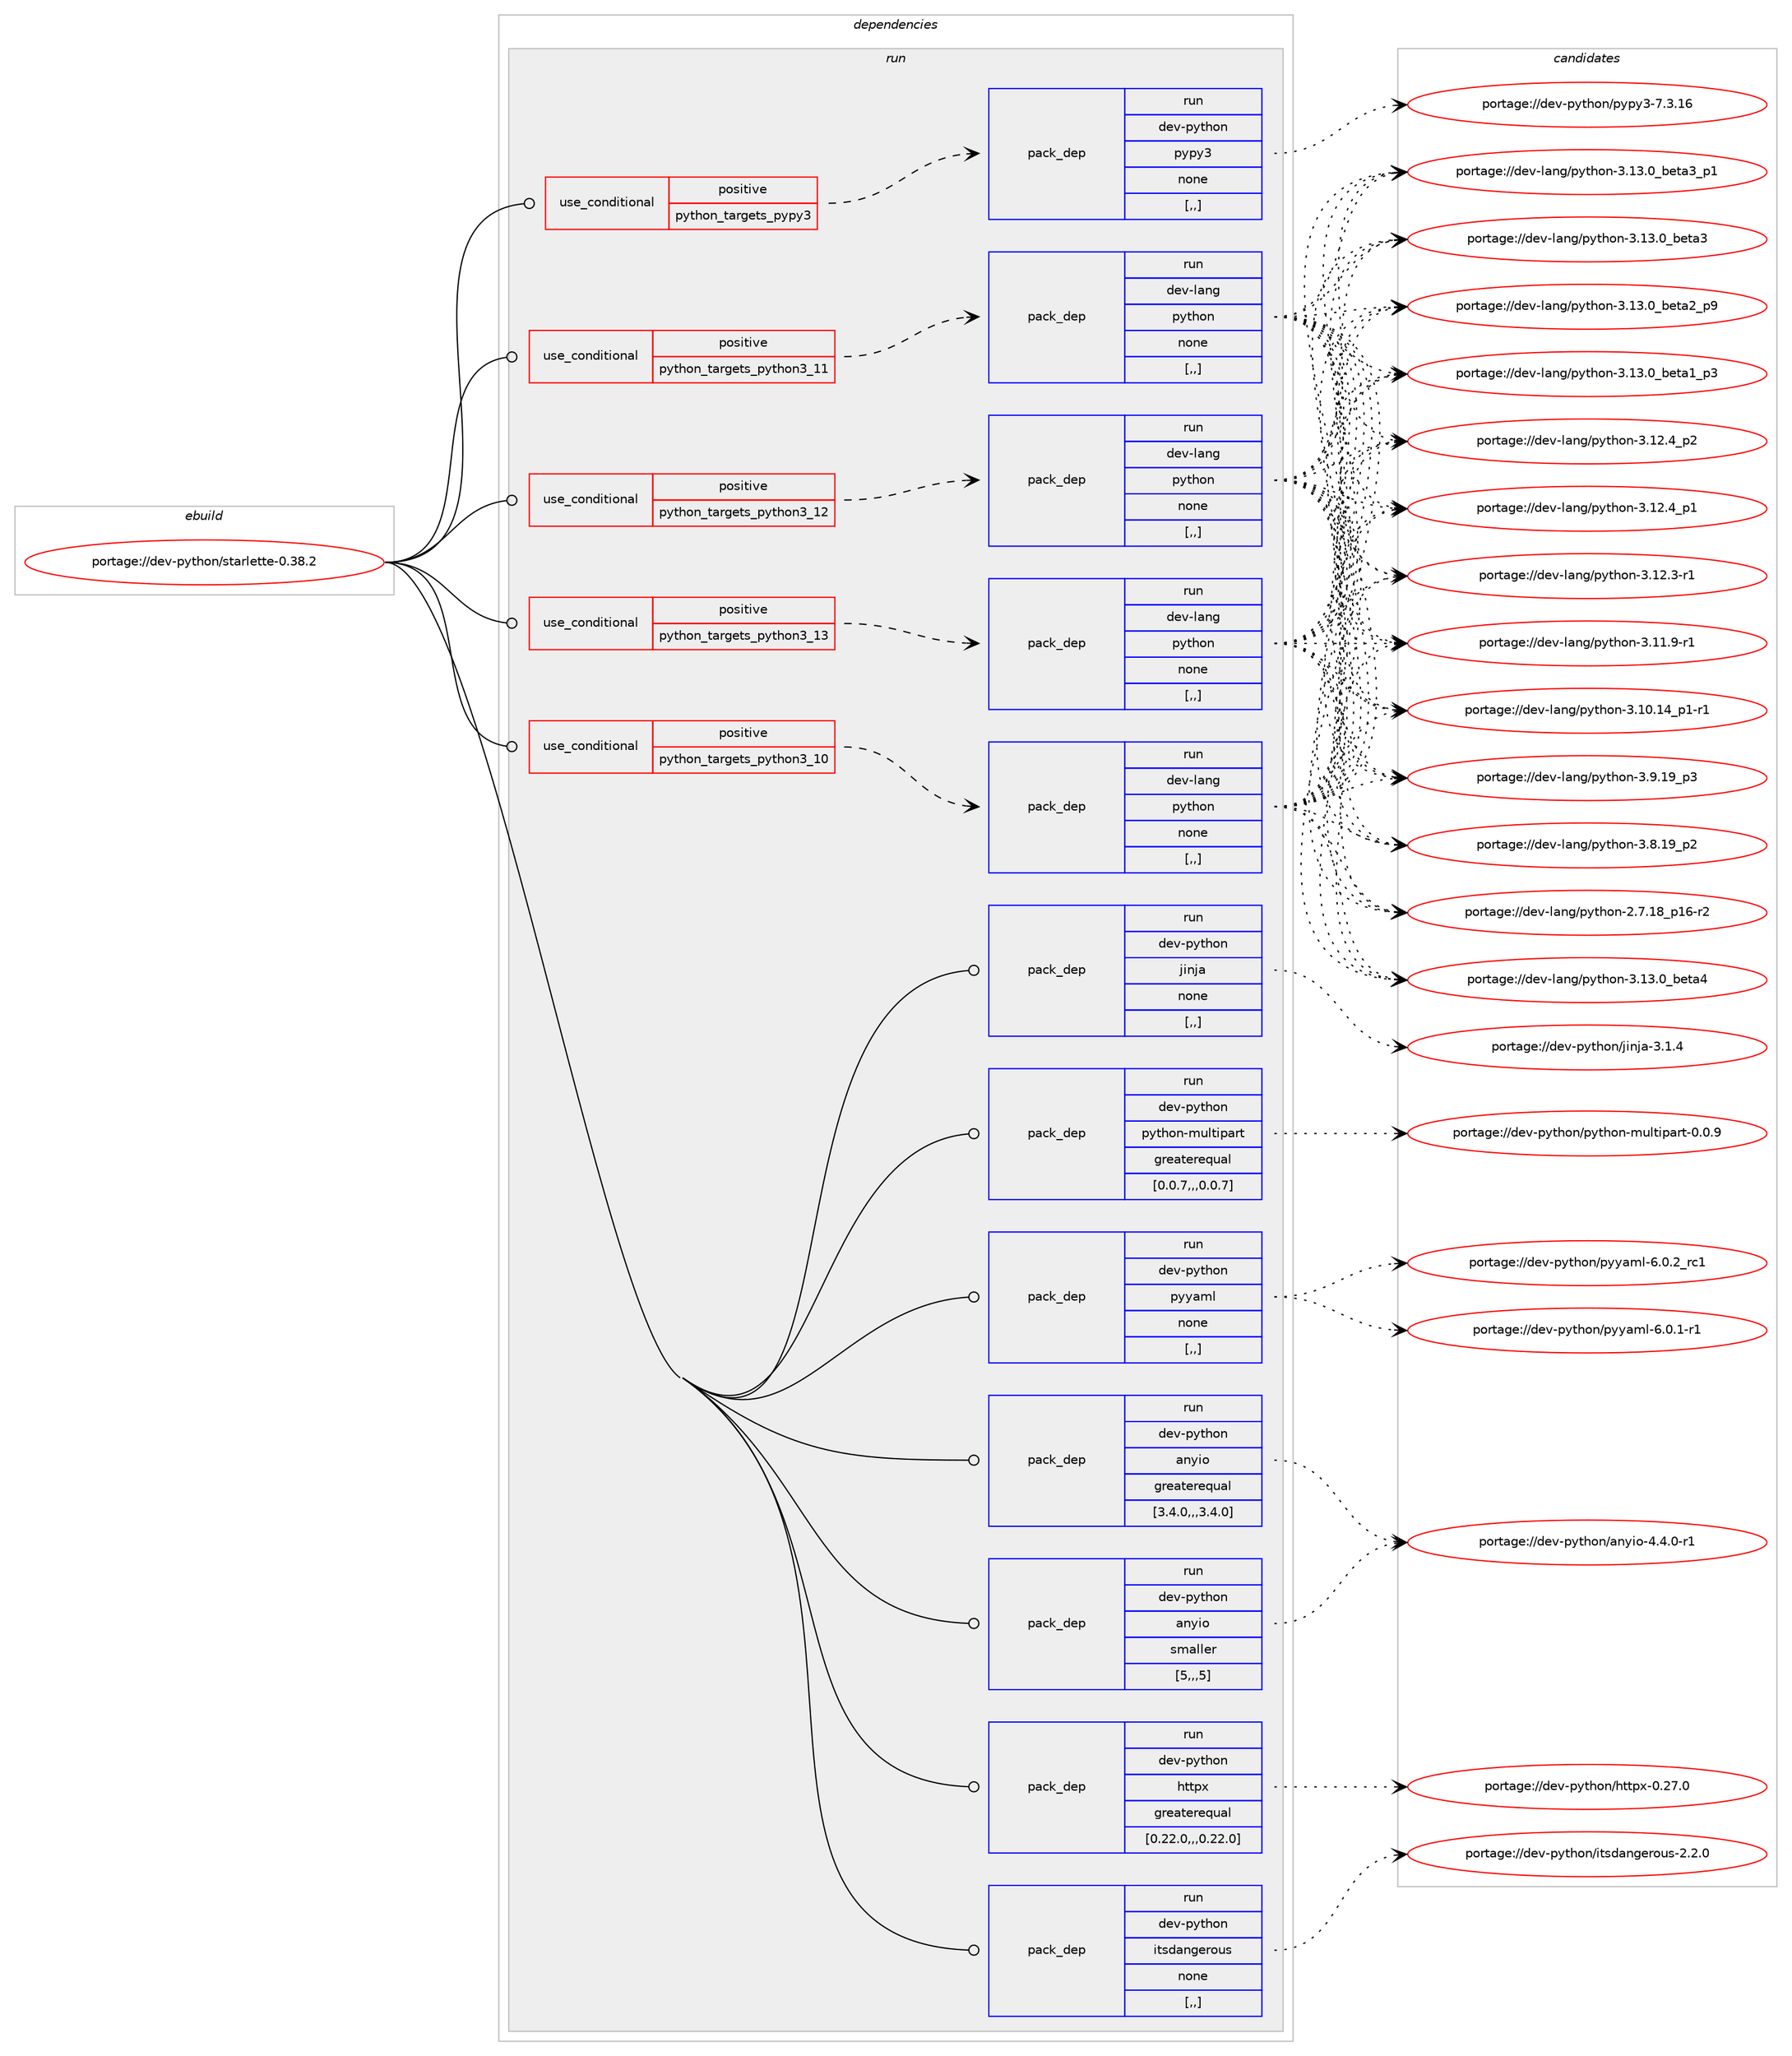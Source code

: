 digraph prolog {

# *************
# Graph options
# *************

newrank=true;
concentrate=true;
compound=true;
graph [rankdir=LR,fontname=Helvetica,fontsize=10,ranksep=1.5];#, ranksep=2.5, nodesep=0.2];
edge  [arrowhead=vee];
node  [fontname=Helvetica,fontsize=10];

# **********
# The ebuild
# **********

subgraph cluster_leftcol {
color=gray;
label=<<i>ebuild</i>>;
id [label="portage://dev-python/starlette-0.38.2", color=red, width=4, href="../dev-python/starlette-0.38.2.svg"];
}

# ****************
# The dependencies
# ****************

subgraph cluster_midcol {
color=gray;
label=<<i>dependencies</i>>;
subgraph cluster_compile {
fillcolor="#eeeeee";
style=filled;
label=<<i>compile</i>>;
}
subgraph cluster_compileandrun {
fillcolor="#eeeeee";
style=filled;
label=<<i>compile and run</i>>;
}
subgraph cluster_run {
fillcolor="#eeeeee";
style=filled;
label=<<i>run</i>>;
subgraph cond40192 {
dependency165034 [label=<<TABLE BORDER="0" CELLBORDER="1" CELLSPACING="0" CELLPADDING="4"><TR><TD ROWSPAN="3" CELLPADDING="10">use_conditional</TD></TR><TR><TD>positive</TD></TR><TR><TD>python_targets_pypy3</TD></TR></TABLE>>, shape=none, color=red];
subgraph pack123570 {
dependency165035 [label=<<TABLE BORDER="0" CELLBORDER="1" CELLSPACING="0" CELLPADDING="4" WIDTH="220"><TR><TD ROWSPAN="6" CELLPADDING="30">pack_dep</TD></TR><TR><TD WIDTH="110">run</TD></TR><TR><TD>dev-python</TD></TR><TR><TD>pypy3</TD></TR><TR><TD>none</TD></TR><TR><TD>[,,]</TD></TR></TABLE>>, shape=none, color=blue];
}
dependency165034:e -> dependency165035:w [weight=20,style="dashed",arrowhead="vee"];
}
id:e -> dependency165034:w [weight=20,style="solid",arrowhead="odot"];
subgraph cond40193 {
dependency165036 [label=<<TABLE BORDER="0" CELLBORDER="1" CELLSPACING="0" CELLPADDING="4"><TR><TD ROWSPAN="3" CELLPADDING="10">use_conditional</TD></TR><TR><TD>positive</TD></TR><TR><TD>python_targets_python3_10</TD></TR></TABLE>>, shape=none, color=red];
subgraph pack123571 {
dependency165037 [label=<<TABLE BORDER="0" CELLBORDER="1" CELLSPACING="0" CELLPADDING="4" WIDTH="220"><TR><TD ROWSPAN="6" CELLPADDING="30">pack_dep</TD></TR><TR><TD WIDTH="110">run</TD></TR><TR><TD>dev-lang</TD></TR><TR><TD>python</TD></TR><TR><TD>none</TD></TR><TR><TD>[,,]</TD></TR></TABLE>>, shape=none, color=blue];
}
dependency165036:e -> dependency165037:w [weight=20,style="dashed",arrowhead="vee"];
}
id:e -> dependency165036:w [weight=20,style="solid",arrowhead="odot"];
subgraph cond40194 {
dependency165038 [label=<<TABLE BORDER="0" CELLBORDER="1" CELLSPACING="0" CELLPADDING="4"><TR><TD ROWSPAN="3" CELLPADDING="10">use_conditional</TD></TR><TR><TD>positive</TD></TR><TR><TD>python_targets_python3_11</TD></TR></TABLE>>, shape=none, color=red];
subgraph pack123572 {
dependency165039 [label=<<TABLE BORDER="0" CELLBORDER="1" CELLSPACING="0" CELLPADDING="4" WIDTH="220"><TR><TD ROWSPAN="6" CELLPADDING="30">pack_dep</TD></TR><TR><TD WIDTH="110">run</TD></TR><TR><TD>dev-lang</TD></TR><TR><TD>python</TD></TR><TR><TD>none</TD></TR><TR><TD>[,,]</TD></TR></TABLE>>, shape=none, color=blue];
}
dependency165038:e -> dependency165039:w [weight=20,style="dashed",arrowhead="vee"];
}
id:e -> dependency165038:w [weight=20,style="solid",arrowhead="odot"];
subgraph cond40195 {
dependency165040 [label=<<TABLE BORDER="0" CELLBORDER="1" CELLSPACING="0" CELLPADDING="4"><TR><TD ROWSPAN="3" CELLPADDING="10">use_conditional</TD></TR><TR><TD>positive</TD></TR><TR><TD>python_targets_python3_12</TD></TR></TABLE>>, shape=none, color=red];
subgraph pack123573 {
dependency165041 [label=<<TABLE BORDER="0" CELLBORDER="1" CELLSPACING="0" CELLPADDING="4" WIDTH="220"><TR><TD ROWSPAN="6" CELLPADDING="30">pack_dep</TD></TR><TR><TD WIDTH="110">run</TD></TR><TR><TD>dev-lang</TD></TR><TR><TD>python</TD></TR><TR><TD>none</TD></TR><TR><TD>[,,]</TD></TR></TABLE>>, shape=none, color=blue];
}
dependency165040:e -> dependency165041:w [weight=20,style="dashed",arrowhead="vee"];
}
id:e -> dependency165040:w [weight=20,style="solid",arrowhead="odot"];
subgraph cond40196 {
dependency165042 [label=<<TABLE BORDER="0" CELLBORDER="1" CELLSPACING="0" CELLPADDING="4"><TR><TD ROWSPAN="3" CELLPADDING="10">use_conditional</TD></TR><TR><TD>positive</TD></TR><TR><TD>python_targets_python3_13</TD></TR></TABLE>>, shape=none, color=red];
subgraph pack123574 {
dependency165043 [label=<<TABLE BORDER="0" CELLBORDER="1" CELLSPACING="0" CELLPADDING="4" WIDTH="220"><TR><TD ROWSPAN="6" CELLPADDING="30">pack_dep</TD></TR><TR><TD WIDTH="110">run</TD></TR><TR><TD>dev-lang</TD></TR><TR><TD>python</TD></TR><TR><TD>none</TD></TR><TR><TD>[,,]</TD></TR></TABLE>>, shape=none, color=blue];
}
dependency165042:e -> dependency165043:w [weight=20,style="dashed",arrowhead="vee"];
}
id:e -> dependency165042:w [weight=20,style="solid",arrowhead="odot"];
subgraph pack123575 {
dependency165044 [label=<<TABLE BORDER="0" CELLBORDER="1" CELLSPACING="0" CELLPADDING="4" WIDTH="220"><TR><TD ROWSPAN="6" CELLPADDING="30">pack_dep</TD></TR><TR><TD WIDTH="110">run</TD></TR><TR><TD>dev-python</TD></TR><TR><TD>anyio</TD></TR><TR><TD>greaterequal</TD></TR><TR><TD>[3.4.0,,,3.4.0]</TD></TR></TABLE>>, shape=none, color=blue];
}
id:e -> dependency165044:w [weight=20,style="solid",arrowhead="odot"];
subgraph pack123576 {
dependency165045 [label=<<TABLE BORDER="0" CELLBORDER="1" CELLSPACING="0" CELLPADDING="4" WIDTH="220"><TR><TD ROWSPAN="6" CELLPADDING="30">pack_dep</TD></TR><TR><TD WIDTH="110">run</TD></TR><TR><TD>dev-python</TD></TR><TR><TD>anyio</TD></TR><TR><TD>smaller</TD></TR><TR><TD>[5,,,5]</TD></TR></TABLE>>, shape=none, color=blue];
}
id:e -> dependency165045:w [weight=20,style="solid",arrowhead="odot"];
subgraph pack123577 {
dependency165046 [label=<<TABLE BORDER="0" CELLBORDER="1" CELLSPACING="0" CELLPADDING="4" WIDTH="220"><TR><TD ROWSPAN="6" CELLPADDING="30">pack_dep</TD></TR><TR><TD WIDTH="110">run</TD></TR><TR><TD>dev-python</TD></TR><TR><TD>httpx</TD></TR><TR><TD>greaterequal</TD></TR><TR><TD>[0.22.0,,,0.22.0]</TD></TR></TABLE>>, shape=none, color=blue];
}
id:e -> dependency165046:w [weight=20,style="solid",arrowhead="odot"];
subgraph pack123578 {
dependency165047 [label=<<TABLE BORDER="0" CELLBORDER="1" CELLSPACING="0" CELLPADDING="4" WIDTH="220"><TR><TD ROWSPAN="6" CELLPADDING="30">pack_dep</TD></TR><TR><TD WIDTH="110">run</TD></TR><TR><TD>dev-python</TD></TR><TR><TD>itsdangerous</TD></TR><TR><TD>none</TD></TR><TR><TD>[,,]</TD></TR></TABLE>>, shape=none, color=blue];
}
id:e -> dependency165047:w [weight=20,style="solid",arrowhead="odot"];
subgraph pack123579 {
dependency165048 [label=<<TABLE BORDER="0" CELLBORDER="1" CELLSPACING="0" CELLPADDING="4" WIDTH="220"><TR><TD ROWSPAN="6" CELLPADDING="30">pack_dep</TD></TR><TR><TD WIDTH="110">run</TD></TR><TR><TD>dev-python</TD></TR><TR><TD>jinja</TD></TR><TR><TD>none</TD></TR><TR><TD>[,,]</TD></TR></TABLE>>, shape=none, color=blue];
}
id:e -> dependency165048:w [weight=20,style="solid",arrowhead="odot"];
subgraph pack123580 {
dependency165049 [label=<<TABLE BORDER="0" CELLBORDER="1" CELLSPACING="0" CELLPADDING="4" WIDTH="220"><TR><TD ROWSPAN="6" CELLPADDING="30">pack_dep</TD></TR><TR><TD WIDTH="110">run</TD></TR><TR><TD>dev-python</TD></TR><TR><TD>python-multipart</TD></TR><TR><TD>greaterequal</TD></TR><TR><TD>[0.0.7,,,0.0.7]</TD></TR></TABLE>>, shape=none, color=blue];
}
id:e -> dependency165049:w [weight=20,style="solid",arrowhead="odot"];
subgraph pack123581 {
dependency165050 [label=<<TABLE BORDER="0" CELLBORDER="1" CELLSPACING="0" CELLPADDING="4" WIDTH="220"><TR><TD ROWSPAN="6" CELLPADDING="30">pack_dep</TD></TR><TR><TD WIDTH="110">run</TD></TR><TR><TD>dev-python</TD></TR><TR><TD>pyyaml</TD></TR><TR><TD>none</TD></TR><TR><TD>[,,]</TD></TR></TABLE>>, shape=none, color=blue];
}
id:e -> dependency165050:w [weight=20,style="solid",arrowhead="odot"];
}
}

# **************
# The candidates
# **************

subgraph cluster_choices {
rank=same;
color=gray;
label=<<i>candidates</i>>;

subgraph choice123570 {
color=black;
nodesep=1;
choice10010111845112121116104111110471121211121215145554651464954 [label="portage://dev-python/pypy3-7.3.16", color=red, width=4,href="../dev-python/pypy3-7.3.16.svg"];
dependency165035:e -> choice10010111845112121116104111110471121211121215145554651464954:w [style=dotted,weight="100"];
}
subgraph choice123571 {
color=black;
nodesep=1;
choice1001011184510897110103471121211161041111104551464951464895981011169752 [label="portage://dev-lang/python-3.13.0_beta4", color=red, width=4,href="../dev-lang/python-3.13.0_beta4.svg"];
choice10010111845108971101034711212111610411111045514649514648959810111697519511249 [label="portage://dev-lang/python-3.13.0_beta3_p1", color=red, width=4,href="../dev-lang/python-3.13.0_beta3_p1.svg"];
choice1001011184510897110103471121211161041111104551464951464895981011169751 [label="portage://dev-lang/python-3.13.0_beta3", color=red, width=4,href="../dev-lang/python-3.13.0_beta3.svg"];
choice10010111845108971101034711212111610411111045514649514648959810111697509511257 [label="portage://dev-lang/python-3.13.0_beta2_p9", color=red, width=4,href="../dev-lang/python-3.13.0_beta2_p9.svg"];
choice10010111845108971101034711212111610411111045514649514648959810111697499511251 [label="portage://dev-lang/python-3.13.0_beta1_p3", color=red, width=4,href="../dev-lang/python-3.13.0_beta1_p3.svg"];
choice100101118451089711010347112121116104111110455146495046529511250 [label="portage://dev-lang/python-3.12.4_p2", color=red, width=4,href="../dev-lang/python-3.12.4_p2.svg"];
choice100101118451089711010347112121116104111110455146495046529511249 [label="portage://dev-lang/python-3.12.4_p1", color=red, width=4,href="../dev-lang/python-3.12.4_p1.svg"];
choice100101118451089711010347112121116104111110455146495046514511449 [label="portage://dev-lang/python-3.12.3-r1", color=red, width=4,href="../dev-lang/python-3.12.3-r1.svg"];
choice100101118451089711010347112121116104111110455146494946574511449 [label="portage://dev-lang/python-3.11.9-r1", color=red, width=4,href="../dev-lang/python-3.11.9-r1.svg"];
choice100101118451089711010347112121116104111110455146494846495295112494511449 [label="portage://dev-lang/python-3.10.14_p1-r1", color=red, width=4,href="../dev-lang/python-3.10.14_p1-r1.svg"];
choice100101118451089711010347112121116104111110455146574649579511251 [label="portage://dev-lang/python-3.9.19_p3", color=red, width=4,href="../dev-lang/python-3.9.19_p3.svg"];
choice100101118451089711010347112121116104111110455146564649579511250 [label="portage://dev-lang/python-3.8.19_p2", color=red, width=4,href="../dev-lang/python-3.8.19_p2.svg"];
choice100101118451089711010347112121116104111110455046554649569511249544511450 [label="portage://dev-lang/python-2.7.18_p16-r2", color=red, width=4,href="../dev-lang/python-2.7.18_p16-r2.svg"];
dependency165037:e -> choice1001011184510897110103471121211161041111104551464951464895981011169752:w [style=dotted,weight="100"];
dependency165037:e -> choice10010111845108971101034711212111610411111045514649514648959810111697519511249:w [style=dotted,weight="100"];
dependency165037:e -> choice1001011184510897110103471121211161041111104551464951464895981011169751:w [style=dotted,weight="100"];
dependency165037:e -> choice10010111845108971101034711212111610411111045514649514648959810111697509511257:w [style=dotted,weight="100"];
dependency165037:e -> choice10010111845108971101034711212111610411111045514649514648959810111697499511251:w [style=dotted,weight="100"];
dependency165037:e -> choice100101118451089711010347112121116104111110455146495046529511250:w [style=dotted,weight="100"];
dependency165037:e -> choice100101118451089711010347112121116104111110455146495046529511249:w [style=dotted,weight="100"];
dependency165037:e -> choice100101118451089711010347112121116104111110455146495046514511449:w [style=dotted,weight="100"];
dependency165037:e -> choice100101118451089711010347112121116104111110455146494946574511449:w [style=dotted,weight="100"];
dependency165037:e -> choice100101118451089711010347112121116104111110455146494846495295112494511449:w [style=dotted,weight="100"];
dependency165037:e -> choice100101118451089711010347112121116104111110455146574649579511251:w [style=dotted,weight="100"];
dependency165037:e -> choice100101118451089711010347112121116104111110455146564649579511250:w [style=dotted,weight="100"];
dependency165037:e -> choice100101118451089711010347112121116104111110455046554649569511249544511450:w [style=dotted,weight="100"];
}
subgraph choice123572 {
color=black;
nodesep=1;
choice1001011184510897110103471121211161041111104551464951464895981011169752 [label="portage://dev-lang/python-3.13.0_beta4", color=red, width=4,href="../dev-lang/python-3.13.0_beta4.svg"];
choice10010111845108971101034711212111610411111045514649514648959810111697519511249 [label="portage://dev-lang/python-3.13.0_beta3_p1", color=red, width=4,href="../dev-lang/python-3.13.0_beta3_p1.svg"];
choice1001011184510897110103471121211161041111104551464951464895981011169751 [label="portage://dev-lang/python-3.13.0_beta3", color=red, width=4,href="../dev-lang/python-3.13.0_beta3.svg"];
choice10010111845108971101034711212111610411111045514649514648959810111697509511257 [label="portage://dev-lang/python-3.13.0_beta2_p9", color=red, width=4,href="../dev-lang/python-3.13.0_beta2_p9.svg"];
choice10010111845108971101034711212111610411111045514649514648959810111697499511251 [label="portage://dev-lang/python-3.13.0_beta1_p3", color=red, width=4,href="../dev-lang/python-3.13.0_beta1_p3.svg"];
choice100101118451089711010347112121116104111110455146495046529511250 [label="portage://dev-lang/python-3.12.4_p2", color=red, width=4,href="../dev-lang/python-3.12.4_p2.svg"];
choice100101118451089711010347112121116104111110455146495046529511249 [label="portage://dev-lang/python-3.12.4_p1", color=red, width=4,href="../dev-lang/python-3.12.4_p1.svg"];
choice100101118451089711010347112121116104111110455146495046514511449 [label="portage://dev-lang/python-3.12.3-r1", color=red, width=4,href="../dev-lang/python-3.12.3-r1.svg"];
choice100101118451089711010347112121116104111110455146494946574511449 [label="portage://dev-lang/python-3.11.9-r1", color=red, width=4,href="../dev-lang/python-3.11.9-r1.svg"];
choice100101118451089711010347112121116104111110455146494846495295112494511449 [label="portage://dev-lang/python-3.10.14_p1-r1", color=red, width=4,href="../dev-lang/python-3.10.14_p1-r1.svg"];
choice100101118451089711010347112121116104111110455146574649579511251 [label="portage://dev-lang/python-3.9.19_p3", color=red, width=4,href="../dev-lang/python-3.9.19_p3.svg"];
choice100101118451089711010347112121116104111110455146564649579511250 [label="portage://dev-lang/python-3.8.19_p2", color=red, width=4,href="../dev-lang/python-3.8.19_p2.svg"];
choice100101118451089711010347112121116104111110455046554649569511249544511450 [label="portage://dev-lang/python-2.7.18_p16-r2", color=red, width=4,href="../dev-lang/python-2.7.18_p16-r2.svg"];
dependency165039:e -> choice1001011184510897110103471121211161041111104551464951464895981011169752:w [style=dotted,weight="100"];
dependency165039:e -> choice10010111845108971101034711212111610411111045514649514648959810111697519511249:w [style=dotted,weight="100"];
dependency165039:e -> choice1001011184510897110103471121211161041111104551464951464895981011169751:w [style=dotted,weight="100"];
dependency165039:e -> choice10010111845108971101034711212111610411111045514649514648959810111697509511257:w [style=dotted,weight="100"];
dependency165039:e -> choice10010111845108971101034711212111610411111045514649514648959810111697499511251:w [style=dotted,weight="100"];
dependency165039:e -> choice100101118451089711010347112121116104111110455146495046529511250:w [style=dotted,weight="100"];
dependency165039:e -> choice100101118451089711010347112121116104111110455146495046529511249:w [style=dotted,weight="100"];
dependency165039:e -> choice100101118451089711010347112121116104111110455146495046514511449:w [style=dotted,weight="100"];
dependency165039:e -> choice100101118451089711010347112121116104111110455146494946574511449:w [style=dotted,weight="100"];
dependency165039:e -> choice100101118451089711010347112121116104111110455146494846495295112494511449:w [style=dotted,weight="100"];
dependency165039:e -> choice100101118451089711010347112121116104111110455146574649579511251:w [style=dotted,weight="100"];
dependency165039:e -> choice100101118451089711010347112121116104111110455146564649579511250:w [style=dotted,weight="100"];
dependency165039:e -> choice100101118451089711010347112121116104111110455046554649569511249544511450:w [style=dotted,weight="100"];
}
subgraph choice123573 {
color=black;
nodesep=1;
choice1001011184510897110103471121211161041111104551464951464895981011169752 [label="portage://dev-lang/python-3.13.0_beta4", color=red, width=4,href="../dev-lang/python-3.13.0_beta4.svg"];
choice10010111845108971101034711212111610411111045514649514648959810111697519511249 [label="portage://dev-lang/python-3.13.0_beta3_p1", color=red, width=4,href="../dev-lang/python-3.13.0_beta3_p1.svg"];
choice1001011184510897110103471121211161041111104551464951464895981011169751 [label="portage://dev-lang/python-3.13.0_beta3", color=red, width=4,href="../dev-lang/python-3.13.0_beta3.svg"];
choice10010111845108971101034711212111610411111045514649514648959810111697509511257 [label="portage://dev-lang/python-3.13.0_beta2_p9", color=red, width=4,href="../dev-lang/python-3.13.0_beta2_p9.svg"];
choice10010111845108971101034711212111610411111045514649514648959810111697499511251 [label="portage://dev-lang/python-3.13.0_beta1_p3", color=red, width=4,href="../dev-lang/python-3.13.0_beta1_p3.svg"];
choice100101118451089711010347112121116104111110455146495046529511250 [label="portage://dev-lang/python-3.12.4_p2", color=red, width=4,href="../dev-lang/python-3.12.4_p2.svg"];
choice100101118451089711010347112121116104111110455146495046529511249 [label="portage://dev-lang/python-3.12.4_p1", color=red, width=4,href="../dev-lang/python-3.12.4_p1.svg"];
choice100101118451089711010347112121116104111110455146495046514511449 [label="portage://dev-lang/python-3.12.3-r1", color=red, width=4,href="../dev-lang/python-3.12.3-r1.svg"];
choice100101118451089711010347112121116104111110455146494946574511449 [label="portage://dev-lang/python-3.11.9-r1", color=red, width=4,href="../dev-lang/python-3.11.9-r1.svg"];
choice100101118451089711010347112121116104111110455146494846495295112494511449 [label="portage://dev-lang/python-3.10.14_p1-r1", color=red, width=4,href="../dev-lang/python-3.10.14_p1-r1.svg"];
choice100101118451089711010347112121116104111110455146574649579511251 [label="portage://dev-lang/python-3.9.19_p3", color=red, width=4,href="../dev-lang/python-3.9.19_p3.svg"];
choice100101118451089711010347112121116104111110455146564649579511250 [label="portage://dev-lang/python-3.8.19_p2", color=red, width=4,href="../dev-lang/python-3.8.19_p2.svg"];
choice100101118451089711010347112121116104111110455046554649569511249544511450 [label="portage://dev-lang/python-2.7.18_p16-r2", color=red, width=4,href="../dev-lang/python-2.7.18_p16-r2.svg"];
dependency165041:e -> choice1001011184510897110103471121211161041111104551464951464895981011169752:w [style=dotted,weight="100"];
dependency165041:e -> choice10010111845108971101034711212111610411111045514649514648959810111697519511249:w [style=dotted,weight="100"];
dependency165041:e -> choice1001011184510897110103471121211161041111104551464951464895981011169751:w [style=dotted,weight="100"];
dependency165041:e -> choice10010111845108971101034711212111610411111045514649514648959810111697509511257:w [style=dotted,weight="100"];
dependency165041:e -> choice10010111845108971101034711212111610411111045514649514648959810111697499511251:w [style=dotted,weight="100"];
dependency165041:e -> choice100101118451089711010347112121116104111110455146495046529511250:w [style=dotted,weight="100"];
dependency165041:e -> choice100101118451089711010347112121116104111110455146495046529511249:w [style=dotted,weight="100"];
dependency165041:e -> choice100101118451089711010347112121116104111110455146495046514511449:w [style=dotted,weight="100"];
dependency165041:e -> choice100101118451089711010347112121116104111110455146494946574511449:w [style=dotted,weight="100"];
dependency165041:e -> choice100101118451089711010347112121116104111110455146494846495295112494511449:w [style=dotted,weight="100"];
dependency165041:e -> choice100101118451089711010347112121116104111110455146574649579511251:w [style=dotted,weight="100"];
dependency165041:e -> choice100101118451089711010347112121116104111110455146564649579511250:w [style=dotted,weight="100"];
dependency165041:e -> choice100101118451089711010347112121116104111110455046554649569511249544511450:w [style=dotted,weight="100"];
}
subgraph choice123574 {
color=black;
nodesep=1;
choice1001011184510897110103471121211161041111104551464951464895981011169752 [label="portage://dev-lang/python-3.13.0_beta4", color=red, width=4,href="../dev-lang/python-3.13.0_beta4.svg"];
choice10010111845108971101034711212111610411111045514649514648959810111697519511249 [label="portage://dev-lang/python-3.13.0_beta3_p1", color=red, width=4,href="../dev-lang/python-3.13.0_beta3_p1.svg"];
choice1001011184510897110103471121211161041111104551464951464895981011169751 [label="portage://dev-lang/python-3.13.0_beta3", color=red, width=4,href="../dev-lang/python-3.13.0_beta3.svg"];
choice10010111845108971101034711212111610411111045514649514648959810111697509511257 [label="portage://dev-lang/python-3.13.0_beta2_p9", color=red, width=4,href="../dev-lang/python-3.13.0_beta2_p9.svg"];
choice10010111845108971101034711212111610411111045514649514648959810111697499511251 [label="portage://dev-lang/python-3.13.0_beta1_p3", color=red, width=4,href="../dev-lang/python-3.13.0_beta1_p3.svg"];
choice100101118451089711010347112121116104111110455146495046529511250 [label="portage://dev-lang/python-3.12.4_p2", color=red, width=4,href="../dev-lang/python-3.12.4_p2.svg"];
choice100101118451089711010347112121116104111110455146495046529511249 [label="portage://dev-lang/python-3.12.4_p1", color=red, width=4,href="../dev-lang/python-3.12.4_p1.svg"];
choice100101118451089711010347112121116104111110455146495046514511449 [label="portage://dev-lang/python-3.12.3-r1", color=red, width=4,href="../dev-lang/python-3.12.3-r1.svg"];
choice100101118451089711010347112121116104111110455146494946574511449 [label="portage://dev-lang/python-3.11.9-r1", color=red, width=4,href="../dev-lang/python-3.11.9-r1.svg"];
choice100101118451089711010347112121116104111110455146494846495295112494511449 [label="portage://dev-lang/python-3.10.14_p1-r1", color=red, width=4,href="../dev-lang/python-3.10.14_p1-r1.svg"];
choice100101118451089711010347112121116104111110455146574649579511251 [label="portage://dev-lang/python-3.9.19_p3", color=red, width=4,href="../dev-lang/python-3.9.19_p3.svg"];
choice100101118451089711010347112121116104111110455146564649579511250 [label="portage://dev-lang/python-3.8.19_p2", color=red, width=4,href="../dev-lang/python-3.8.19_p2.svg"];
choice100101118451089711010347112121116104111110455046554649569511249544511450 [label="portage://dev-lang/python-2.7.18_p16-r2", color=red, width=4,href="../dev-lang/python-2.7.18_p16-r2.svg"];
dependency165043:e -> choice1001011184510897110103471121211161041111104551464951464895981011169752:w [style=dotted,weight="100"];
dependency165043:e -> choice10010111845108971101034711212111610411111045514649514648959810111697519511249:w [style=dotted,weight="100"];
dependency165043:e -> choice1001011184510897110103471121211161041111104551464951464895981011169751:w [style=dotted,weight="100"];
dependency165043:e -> choice10010111845108971101034711212111610411111045514649514648959810111697509511257:w [style=dotted,weight="100"];
dependency165043:e -> choice10010111845108971101034711212111610411111045514649514648959810111697499511251:w [style=dotted,weight="100"];
dependency165043:e -> choice100101118451089711010347112121116104111110455146495046529511250:w [style=dotted,weight="100"];
dependency165043:e -> choice100101118451089711010347112121116104111110455146495046529511249:w [style=dotted,weight="100"];
dependency165043:e -> choice100101118451089711010347112121116104111110455146495046514511449:w [style=dotted,weight="100"];
dependency165043:e -> choice100101118451089711010347112121116104111110455146494946574511449:w [style=dotted,weight="100"];
dependency165043:e -> choice100101118451089711010347112121116104111110455146494846495295112494511449:w [style=dotted,weight="100"];
dependency165043:e -> choice100101118451089711010347112121116104111110455146574649579511251:w [style=dotted,weight="100"];
dependency165043:e -> choice100101118451089711010347112121116104111110455146564649579511250:w [style=dotted,weight="100"];
dependency165043:e -> choice100101118451089711010347112121116104111110455046554649569511249544511450:w [style=dotted,weight="100"];
}
subgraph choice123575 {
color=black;
nodesep=1;
choice1001011184511212111610411111047971101211051114552465246484511449 [label="portage://dev-python/anyio-4.4.0-r1", color=red, width=4,href="../dev-python/anyio-4.4.0-r1.svg"];
dependency165044:e -> choice1001011184511212111610411111047971101211051114552465246484511449:w [style=dotted,weight="100"];
}
subgraph choice123576 {
color=black;
nodesep=1;
choice1001011184511212111610411111047971101211051114552465246484511449 [label="portage://dev-python/anyio-4.4.0-r1", color=red, width=4,href="../dev-python/anyio-4.4.0-r1.svg"];
dependency165045:e -> choice1001011184511212111610411111047971101211051114552465246484511449:w [style=dotted,weight="100"];
}
subgraph choice123577 {
color=black;
nodesep=1;
choice100101118451121211161041111104710411611611212045484650554648 [label="portage://dev-python/httpx-0.27.0", color=red, width=4,href="../dev-python/httpx-0.27.0.svg"];
dependency165046:e -> choice100101118451121211161041111104710411611611212045484650554648:w [style=dotted,weight="100"];
}
subgraph choice123578 {
color=black;
nodesep=1;
choice100101118451121211161041111104710511611510097110103101114111117115455046504648 [label="portage://dev-python/itsdangerous-2.2.0", color=red, width=4,href="../dev-python/itsdangerous-2.2.0.svg"];
dependency165047:e -> choice100101118451121211161041111104710511611510097110103101114111117115455046504648:w [style=dotted,weight="100"];
}
subgraph choice123579 {
color=black;
nodesep=1;
choice100101118451121211161041111104710610511010697455146494652 [label="portage://dev-python/jinja-3.1.4", color=red, width=4,href="../dev-python/jinja-3.1.4.svg"];
dependency165048:e -> choice100101118451121211161041111104710610511010697455146494652:w [style=dotted,weight="100"];
}
subgraph choice123580 {
color=black;
nodesep=1;
choice10010111845112121116104111110471121211161041111104510911710811610511297114116454846484657 [label="portage://dev-python/python-multipart-0.0.9", color=red, width=4,href="../dev-python/python-multipart-0.0.9.svg"];
dependency165049:e -> choice10010111845112121116104111110471121211161041111104510911710811610511297114116454846484657:w [style=dotted,weight="100"];
}
subgraph choice123581 {
color=black;
nodesep=1;
choice100101118451121211161041111104711212112197109108455446484650951149949 [label="portage://dev-python/pyyaml-6.0.2_rc1", color=red, width=4,href="../dev-python/pyyaml-6.0.2_rc1.svg"];
choice1001011184511212111610411111047112121121971091084554464846494511449 [label="portage://dev-python/pyyaml-6.0.1-r1", color=red, width=4,href="../dev-python/pyyaml-6.0.1-r1.svg"];
dependency165050:e -> choice100101118451121211161041111104711212112197109108455446484650951149949:w [style=dotted,weight="100"];
dependency165050:e -> choice1001011184511212111610411111047112121121971091084554464846494511449:w [style=dotted,weight="100"];
}
}

}
